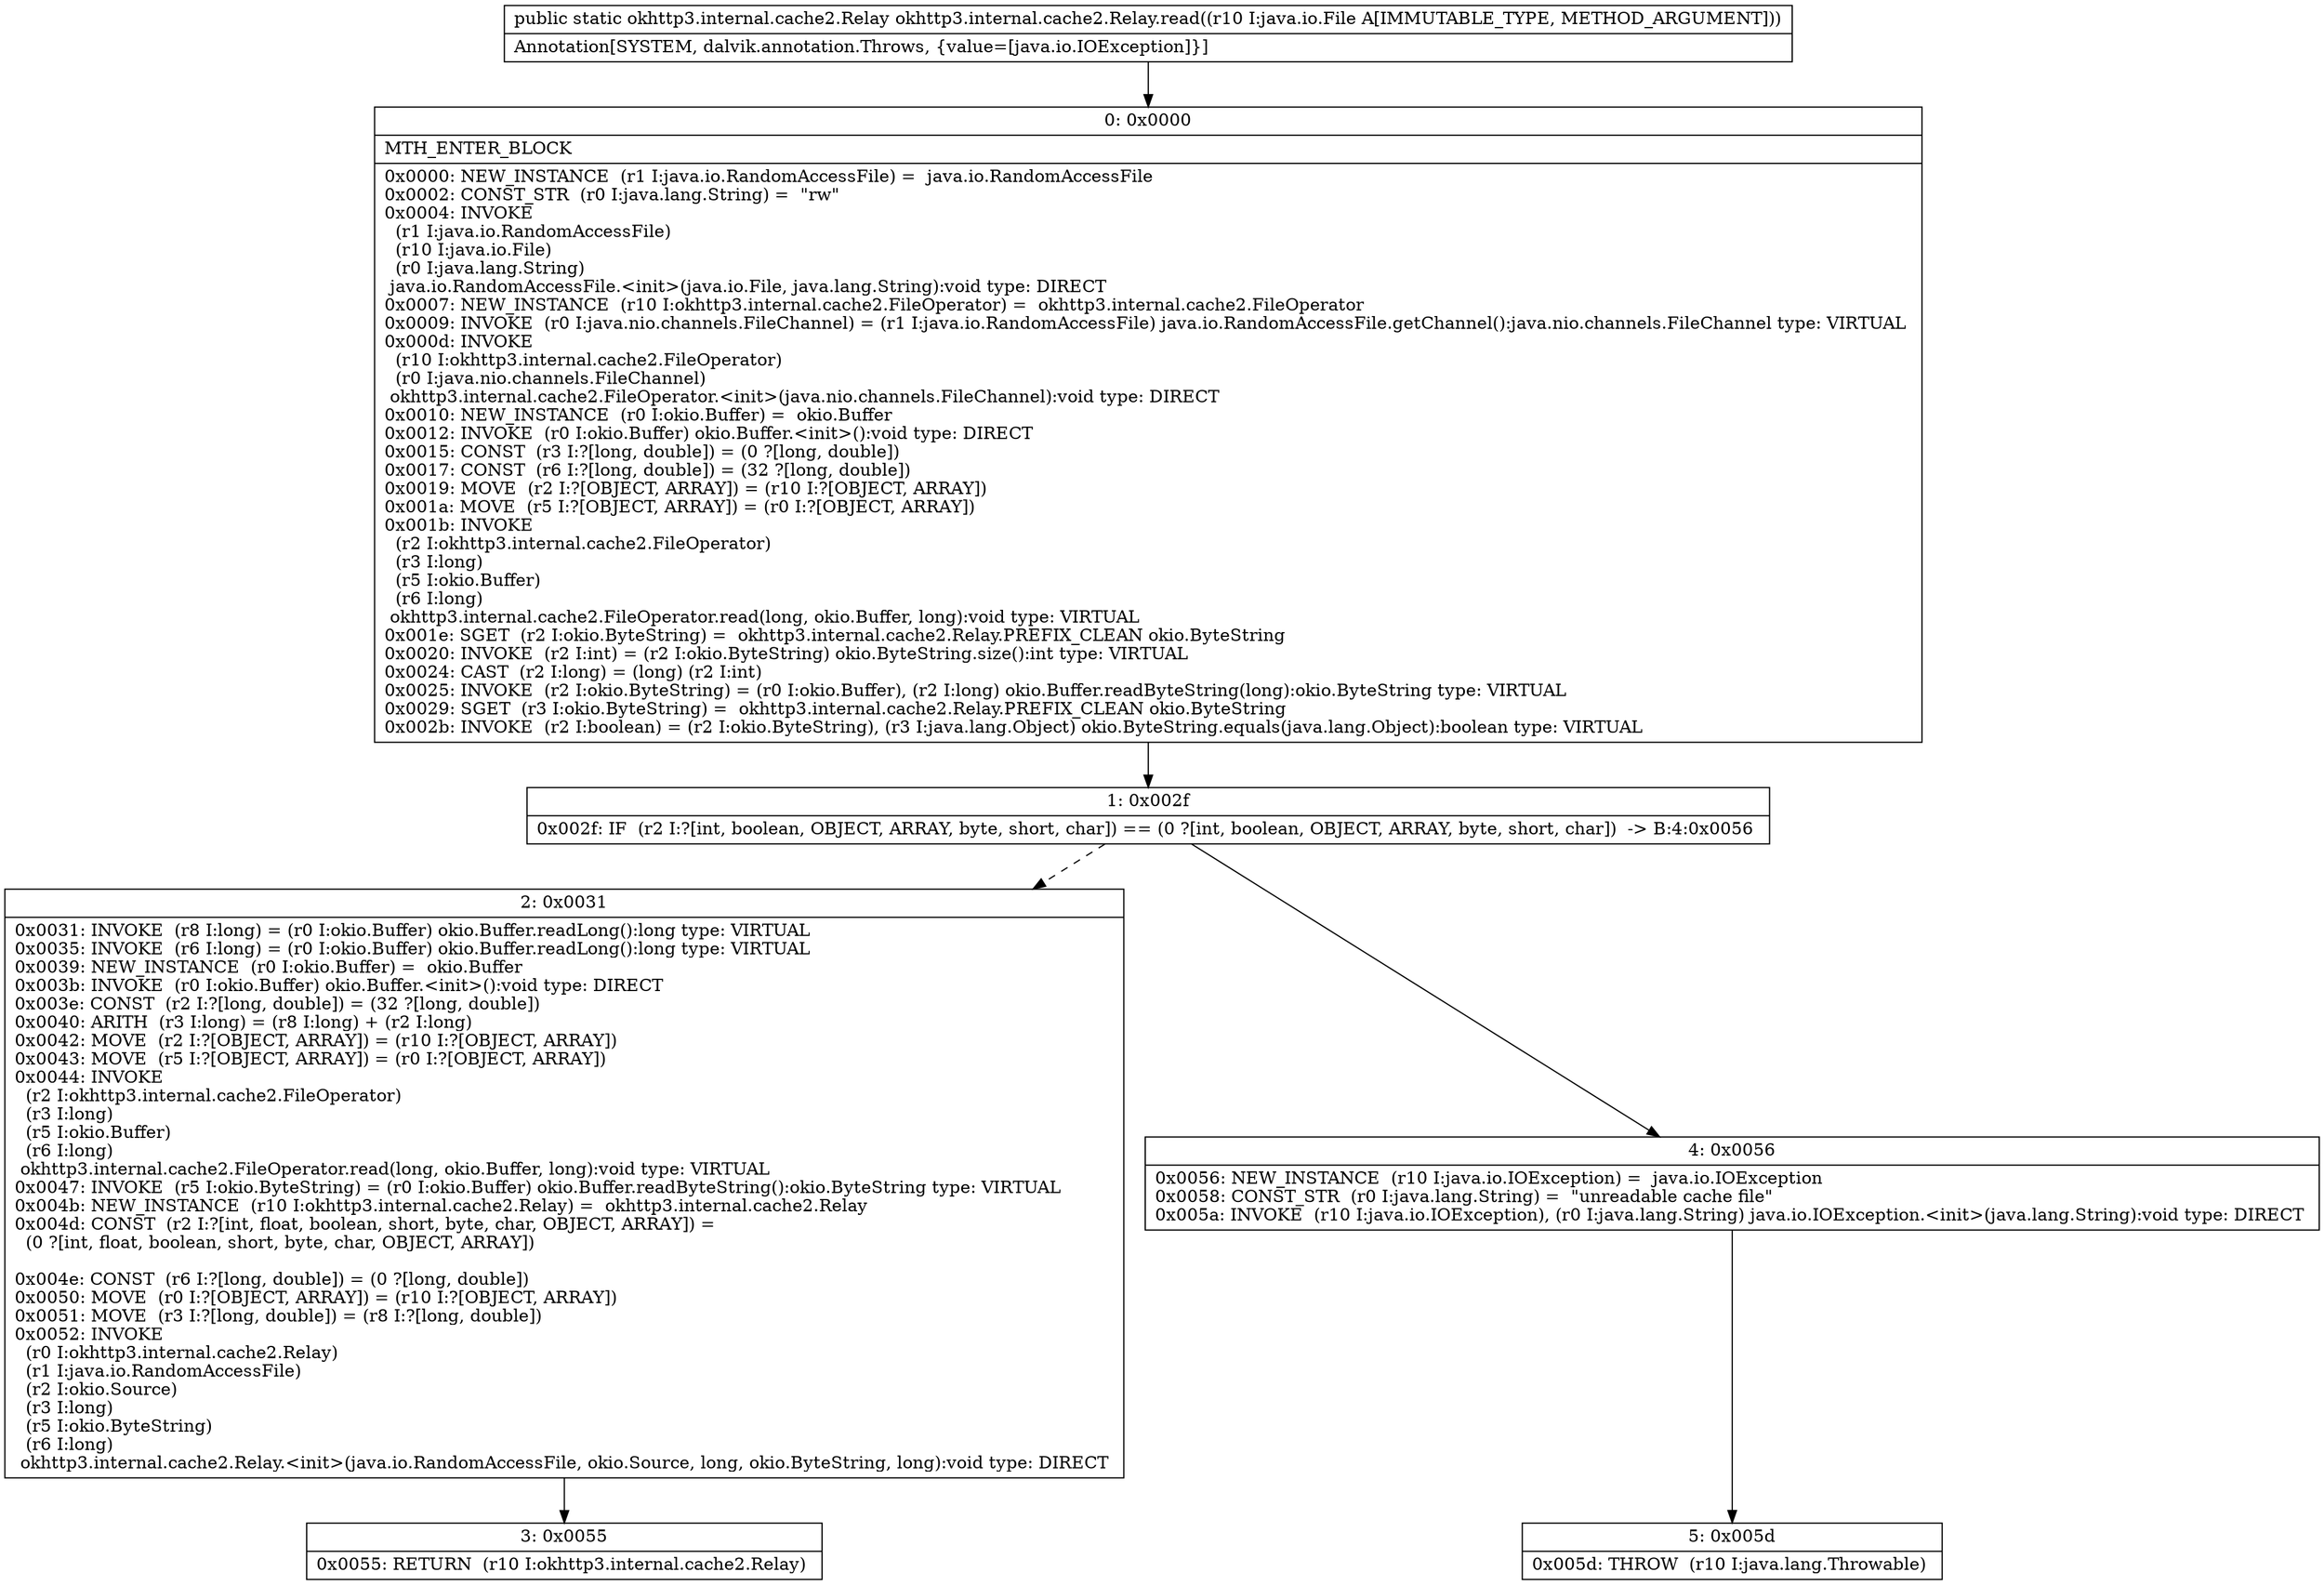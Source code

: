 digraph "CFG forokhttp3.internal.cache2.Relay.read(Ljava\/io\/File;)Lokhttp3\/internal\/cache2\/Relay;" {
Node_0 [shape=record,label="{0\:\ 0x0000|MTH_ENTER_BLOCK\l|0x0000: NEW_INSTANCE  (r1 I:java.io.RandomAccessFile) =  java.io.RandomAccessFile \l0x0002: CONST_STR  (r0 I:java.lang.String) =  \"rw\" \l0x0004: INVOKE  \l  (r1 I:java.io.RandomAccessFile)\l  (r10 I:java.io.File)\l  (r0 I:java.lang.String)\l java.io.RandomAccessFile.\<init\>(java.io.File, java.lang.String):void type: DIRECT \l0x0007: NEW_INSTANCE  (r10 I:okhttp3.internal.cache2.FileOperator) =  okhttp3.internal.cache2.FileOperator \l0x0009: INVOKE  (r0 I:java.nio.channels.FileChannel) = (r1 I:java.io.RandomAccessFile) java.io.RandomAccessFile.getChannel():java.nio.channels.FileChannel type: VIRTUAL \l0x000d: INVOKE  \l  (r10 I:okhttp3.internal.cache2.FileOperator)\l  (r0 I:java.nio.channels.FileChannel)\l okhttp3.internal.cache2.FileOperator.\<init\>(java.nio.channels.FileChannel):void type: DIRECT \l0x0010: NEW_INSTANCE  (r0 I:okio.Buffer) =  okio.Buffer \l0x0012: INVOKE  (r0 I:okio.Buffer) okio.Buffer.\<init\>():void type: DIRECT \l0x0015: CONST  (r3 I:?[long, double]) = (0 ?[long, double]) \l0x0017: CONST  (r6 I:?[long, double]) = (32 ?[long, double]) \l0x0019: MOVE  (r2 I:?[OBJECT, ARRAY]) = (r10 I:?[OBJECT, ARRAY]) \l0x001a: MOVE  (r5 I:?[OBJECT, ARRAY]) = (r0 I:?[OBJECT, ARRAY]) \l0x001b: INVOKE  \l  (r2 I:okhttp3.internal.cache2.FileOperator)\l  (r3 I:long)\l  (r5 I:okio.Buffer)\l  (r6 I:long)\l okhttp3.internal.cache2.FileOperator.read(long, okio.Buffer, long):void type: VIRTUAL \l0x001e: SGET  (r2 I:okio.ByteString) =  okhttp3.internal.cache2.Relay.PREFIX_CLEAN okio.ByteString \l0x0020: INVOKE  (r2 I:int) = (r2 I:okio.ByteString) okio.ByteString.size():int type: VIRTUAL \l0x0024: CAST  (r2 I:long) = (long) (r2 I:int) \l0x0025: INVOKE  (r2 I:okio.ByteString) = (r0 I:okio.Buffer), (r2 I:long) okio.Buffer.readByteString(long):okio.ByteString type: VIRTUAL \l0x0029: SGET  (r3 I:okio.ByteString) =  okhttp3.internal.cache2.Relay.PREFIX_CLEAN okio.ByteString \l0x002b: INVOKE  (r2 I:boolean) = (r2 I:okio.ByteString), (r3 I:java.lang.Object) okio.ByteString.equals(java.lang.Object):boolean type: VIRTUAL \l}"];
Node_1 [shape=record,label="{1\:\ 0x002f|0x002f: IF  (r2 I:?[int, boolean, OBJECT, ARRAY, byte, short, char]) == (0 ?[int, boolean, OBJECT, ARRAY, byte, short, char])  \-\> B:4:0x0056 \l}"];
Node_2 [shape=record,label="{2\:\ 0x0031|0x0031: INVOKE  (r8 I:long) = (r0 I:okio.Buffer) okio.Buffer.readLong():long type: VIRTUAL \l0x0035: INVOKE  (r6 I:long) = (r0 I:okio.Buffer) okio.Buffer.readLong():long type: VIRTUAL \l0x0039: NEW_INSTANCE  (r0 I:okio.Buffer) =  okio.Buffer \l0x003b: INVOKE  (r0 I:okio.Buffer) okio.Buffer.\<init\>():void type: DIRECT \l0x003e: CONST  (r2 I:?[long, double]) = (32 ?[long, double]) \l0x0040: ARITH  (r3 I:long) = (r8 I:long) + (r2 I:long) \l0x0042: MOVE  (r2 I:?[OBJECT, ARRAY]) = (r10 I:?[OBJECT, ARRAY]) \l0x0043: MOVE  (r5 I:?[OBJECT, ARRAY]) = (r0 I:?[OBJECT, ARRAY]) \l0x0044: INVOKE  \l  (r2 I:okhttp3.internal.cache2.FileOperator)\l  (r3 I:long)\l  (r5 I:okio.Buffer)\l  (r6 I:long)\l okhttp3.internal.cache2.FileOperator.read(long, okio.Buffer, long):void type: VIRTUAL \l0x0047: INVOKE  (r5 I:okio.ByteString) = (r0 I:okio.Buffer) okio.Buffer.readByteString():okio.ByteString type: VIRTUAL \l0x004b: NEW_INSTANCE  (r10 I:okhttp3.internal.cache2.Relay) =  okhttp3.internal.cache2.Relay \l0x004d: CONST  (r2 I:?[int, float, boolean, short, byte, char, OBJECT, ARRAY]) = \l  (0 ?[int, float, boolean, short, byte, char, OBJECT, ARRAY])\l \l0x004e: CONST  (r6 I:?[long, double]) = (0 ?[long, double]) \l0x0050: MOVE  (r0 I:?[OBJECT, ARRAY]) = (r10 I:?[OBJECT, ARRAY]) \l0x0051: MOVE  (r3 I:?[long, double]) = (r8 I:?[long, double]) \l0x0052: INVOKE  \l  (r0 I:okhttp3.internal.cache2.Relay)\l  (r1 I:java.io.RandomAccessFile)\l  (r2 I:okio.Source)\l  (r3 I:long)\l  (r5 I:okio.ByteString)\l  (r6 I:long)\l okhttp3.internal.cache2.Relay.\<init\>(java.io.RandomAccessFile, okio.Source, long, okio.ByteString, long):void type: DIRECT \l}"];
Node_3 [shape=record,label="{3\:\ 0x0055|0x0055: RETURN  (r10 I:okhttp3.internal.cache2.Relay) \l}"];
Node_4 [shape=record,label="{4\:\ 0x0056|0x0056: NEW_INSTANCE  (r10 I:java.io.IOException) =  java.io.IOException \l0x0058: CONST_STR  (r0 I:java.lang.String) =  \"unreadable cache file\" \l0x005a: INVOKE  (r10 I:java.io.IOException), (r0 I:java.lang.String) java.io.IOException.\<init\>(java.lang.String):void type: DIRECT \l}"];
Node_5 [shape=record,label="{5\:\ 0x005d|0x005d: THROW  (r10 I:java.lang.Throwable) \l}"];
MethodNode[shape=record,label="{public static okhttp3.internal.cache2.Relay okhttp3.internal.cache2.Relay.read((r10 I:java.io.File A[IMMUTABLE_TYPE, METHOD_ARGUMENT]))  | Annotation[SYSTEM, dalvik.annotation.Throws, \{value=[java.io.IOException]\}]\l}"];
MethodNode -> Node_0;
Node_0 -> Node_1;
Node_1 -> Node_2[style=dashed];
Node_1 -> Node_4;
Node_2 -> Node_3;
Node_4 -> Node_5;
}

